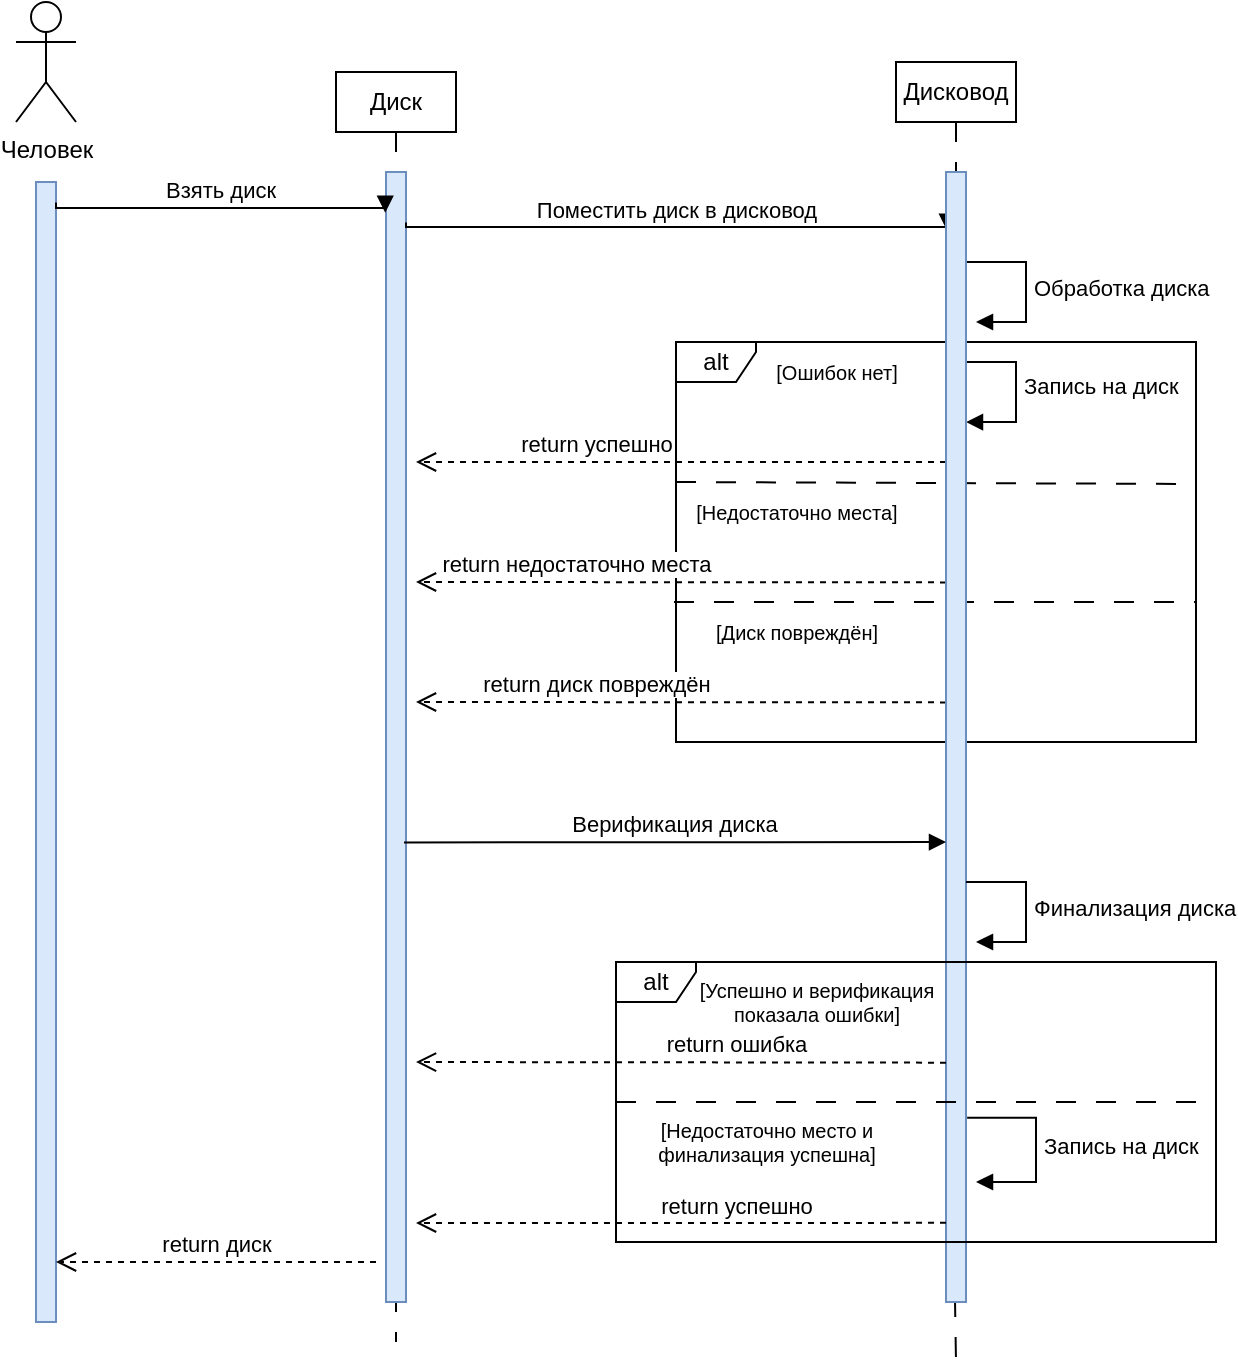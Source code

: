 <mxfile version="21.1.1" type="github">
  <diagram name="Страница 1" id="Cx0LHVYK1TykdZhs4_NA">
    <mxGraphModel dx="1434" dy="764" grid="1" gridSize="10" guides="1" tooltips="1" connect="1" arrows="1" fold="1" page="1" pageScale="1" pageWidth="827" pageHeight="1169" background="#ffffff" math="0" shadow="0">
      <root>
        <mxCell id="0" />
        <mxCell id="1" parent="0" />
        <mxCell id="Wvso3upgK6MAxTXSpco6-32" value="" style="endArrow=none;startArrow=none;endFill=0;startFill=0;endSize=8;html=1;verticalAlign=bottom;dashed=1;labelBackgroundColor=none;dashPattern=10 10;rounded=0;exitX=0.5;exitY=1;exitDx=0;exitDy=0;" edge="1" parent="1" source="Wvso3upgK6MAxTXSpco6-2">
          <mxGeometry width="160" relative="1" as="geometry">
            <mxPoint x="340" y="525" as="sourcePoint" />
            <mxPoint x="340" y="1130" as="targetPoint" />
          </mxGeometry>
        </mxCell>
        <mxCell id="Wvso3upgK6MAxTXSpco6-16" value="" style="rounded=0;whiteSpace=wrap;html=1;direction=south;fillColor=#dae8fc;strokeColor=#6c8ebf;" vertex="1" parent="1">
          <mxGeometry x="335" y="545" width="10" height="565" as="geometry" />
        </mxCell>
        <mxCell id="Wvso3upgK6MAxTXSpco6-30" value="alt" style="shape=umlFrame;whiteSpace=wrap;html=1;pointerEvents=0;recursiveResize=0;container=1;collapsible=0;width=40;height=20;" vertex="1" parent="1">
          <mxGeometry x="480" y="630" width="260" height="200" as="geometry" />
        </mxCell>
        <mxCell id="Wvso3upgK6MAxTXSpco6-38" value="[Ошибок нет]" style="text;html=1;align=center;verticalAlign=middle;resizable=0;points=[];autosize=1;strokeColor=none;fillColor=none;fontSize=10;" vertex="1" parent="Wvso3upgK6MAxTXSpco6-30">
          <mxGeometry x="40" width="80" height="30" as="geometry" />
        </mxCell>
        <mxCell id="Wvso3upgK6MAxTXSpco6-50" value="Запись на диск" style="html=1;align=left;spacingLeft=2;endArrow=block;rounded=0;edgeStyle=orthogonalEdgeStyle;curved=0;rounded=0;" edge="1" parent="Wvso3upgK6MAxTXSpco6-30">
          <mxGeometry relative="1" as="geometry">
            <mxPoint x="140" y="10.03" as="sourcePoint" />
            <Array as="points">
              <mxPoint x="170" y="40.03" />
            </Array>
            <mxPoint x="145" y="40.03" as="targetPoint" />
          </mxGeometry>
        </mxCell>
        <mxCell id="Wvso3upgK6MAxTXSpco6-52" value="" style="endArrow=none;startArrow=none;endFill=0;startFill=0;endSize=8;html=1;verticalAlign=bottom;dashed=1;labelBackgroundColor=none;dashPattern=10 10;rounded=0;entryX=1.003;entryY=0.257;entryDx=0;entryDy=0;entryPerimeter=0;exitX=0;exitY=0.257;exitDx=0;exitDy=0;exitPerimeter=0;" edge="1" parent="Wvso3upgK6MAxTXSpco6-30">
          <mxGeometry width="160" relative="1" as="geometry">
            <mxPoint x="-1" y="130.0" as="sourcePoint" />
            <mxPoint x="260" y="130.0" as="targetPoint" />
          </mxGeometry>
        </mxCell>
        <mxCell id="Wvso3upgK6MAxTXSpco6-60" value="[Недостаточно места]" style="text;html=1;align=center;verticalAlign=middle;resizable=0;points=[];autosize=1;strokeColor=none;fillColor=none;fontSize=10;" vertex="1" parent="Wvso3upgK6MAxTXSpco6-30">
          <mxGeometry y="70" width="120" height="30" as="geometry" />
        </mxCell>
        <mxCell id="Wvso3upgK6MAxTXSpco6-31" value="" style="endArrow=none;startArrow=none;endFill=0;startFill=0;endSize=8;html=1;verticalAlign=bottom;dashed=1;labelBackgroundColor=none;dashPattern=10 10;rounded=0;" edge="1" parent="Wvso3upgK6MAxTXSpco6-30">
          <mxGeometry width="160" relative="1" as="geometry">
            <mxPoint y="70" as="sourcePoint" />
            <mxPoint x="260" y="71" as="targetPoint" />
          </mxGeometry>
        </mxCell>
        <mxCell id="Wvso3upgK6MAxTXSpco6-64" value="return недостаточно места" style="html=1;verticalAlign=bottom;endArrow=open;dashed=1;endSize=8;edgeStyle=elbowEdgeStyle;elbow=vertical;curved=0;rounded=0;" edge="1" parent="Wvso3upgK6MAxTXSpco6-30">
          <mxGeometry x="0.396" relative="1" as="geometry">
            <mxPoint x="135" y="120.19" as="sourcePoint" />
            <mxPoint x="-130" y="120" as="targetPoint" />
            <mxPoint as="offset" />
          </mxGeometry>
        </mxCell>
        <mxCell id="Wvso3upgK6MAxTXSpco6-65" value="[Диск повреждён]" style="text;html=1;align=center;verticalAlign=middle;resizable=0;points=[];autosize=1;strokeColor=none;fillColor=none;fontSize=10;" vertex="1" parent="Wvso3upgK6MAxTXSpco6-30">
          <mxGeometry x="10" y="130" width="100" height="30" as="geometry" />
        </mxCell>
        <mxCell id="Wvso3upgK6MAxTXSpco6-66" value="return диск повреждён" style="html=1;verticalAlign=bottom;endArrow=open;dashed=1;endSize=8;edgeStyle=elbowEdgeStyle;elbow=vertical;curved=0;rounded=0;" edge="1" parent="Wvso3upgK6MAxTXSpco6-30">
          <mxGeometry x="0.321" relative="1" as="geometry">
            <mxPoint x="135" y="180.19" as="sourcePoint" />
            <mxPoint x="-130" y="180" as="targetPoint" />
            <mxPoint as="offset" />
          </mxGeometry>
        </mxCell>
        <mxCell id="Wvso3upgK6MAxTXSpco6-2" value="Диск" style="rounded=0;whiteSpace=wrap;html=1;" vertex="1" parent="1">
          <mxGeometry x="310" y="495" width="60" height="30" as="geometry" />
        </mxCell>
        <mxCell id="Wvso3upgK6MAxTXSpco6-3" value="Дисковод" style="rounded=0;whiteSpace=wrap;html=1;" vertex="1" parent="1">
          <mxGeometry x="590" y="490" width="60" height="30" as="geometry" />
        </mxCell>
        <mxCell id="Wvso3upgK6MAxTXSpco6-10" value="Человек" style="shape=umlActor;verticalLabelPosition=bottom;verticalAlign=top;html=1;" vertex="1" parent="1">
          <mxGeometry x="150" y="460" width="30" height="60" as="geometry" />
        </mxCell>
        <mxCell id="Wvso3upgK6MAxTXSpco6-15" value="" style="rounded=0;whiteSpace=wrap;html=1;direction=south;fillColor=#dae8fc;strokeColor=#6c8ebf;" vertex="1" parent="1">
          <mxGeometry x="160" y="550" width="10" height="570" as="geometry" />
        </mxCell>
        <mxCell id="Wvso3upgK6MAxTXSpco6-28" value="Обработка диска" style="html=1;align=left;spacingLeft=2;endArrow=block;rounded=0;edgeStyle=orthogonalEdgeStyle;curved=0;rounded=0;" edge="1" parent="1">
          <mxGeometry relative="1" as="geometry">
            <mxPoint x="625" y="590" as="sourcePoint" />
            <Array as="points">
              <mxPoint x="655" y="620" />
            </Array>
            <mxPoint x="630" y="620" as="targetPoint" />
          </mxGeometry>
        </mxCell>
        <mxCell id="Wvso3upgK6MAxTXSpco6-37" value="" style="endArrow=none;startArrow=none;endFill=0;startFill=0;endSize=8;html=1;verticalAlign=bottom;dashed=1;labelBackgroundColor=none;dashPattern=10 10;rounded=0;exitX=0.5;exitY=1;exitDx=0;exitDy=0;" edge="1" parent="1" source="Wvso3upgK6MAxTXSpco6-18">
          <mxGeometry width="160" relative="1" as="geometry">
            <mxPoint x="620" y="520" as="sourcePoint" />
            <mxPoint x="620" y="1140" as="targetPoint" />
          </mxGeometry>
        </mxCell>
        <mxCell id="Wvso3upgK6MAxTXSpco6-41" value="&lt;br&gt;Взять диск" style="html=1;verticalAlign=bottom;endArrow=block;edgeStyle=elbowEdgeStyle;elbow=vertical;curved=0;rounded=0;entryX=0.036;entryY=1.038;entryDx=0;entryDy=0;entryPerimeter=0;" edge="1" parent="1" target="Wvso3upgK6MAxTXSpco6-16">
          <mxGeometry width="80" relative="1" as="geometry">
            <mxPoint x="170" y="560.19" as="sourcePoint" />
            <mxPoint x="320" y="562" as="targetPoint" />
          </mxGeometry>
        </mxCell>
        <mxCell id="Wvso3upgK6MAxTXSpco6-42" value="Поместить диск в дисковод" style="html=1;verticalAlign=bottom;endArrow=block;edgeStyle=elbowEdgeStyle;elbow=vertical;curved=0;rounded=0;entryX=0.052;entryY=0.943;entryDx=0;entryDy=0;entryPerimeter=0;" edge="1" parent="1" target="Wvso3upgK6MAxTXSpco6-18">
          <mxGeometry width="80" relative="1" as="geometry">
            <mxPoint x="345" y="570.19" as="sourcePoint" />
            <mxPoint x="610" y="570" as="targetPoint" />
          </mxGeometry>
        </mxCell>
        <mxCell id="Wvso3upgK6MAxTXSpco6-51" value="return диск" style="html=1;verticalAlign=bottom;endArrow=open;dashed=1;endSize=8;edgeStyle=elbowEdgeStyle;elbow=vertical;curved=0;rounded=0;" edge="1" parent="1">
          <mxGeometry relative="1" as="geometry">
            <mxPoint x="330" y="1090" as="sourcePoint" />
            <mxPoint x="170" y="1090.19" as="targetPoint" />
          </mxGeometry>
        </mxCell>
        <mxCell id="Wvso3upgK6MAxTXSpco6-59" value="return успешно" style="html=1;verticalAlign=bottom;endArrow=open;dashed=1;endSize=8;edgeStyle=elbowEdgeStyle;elbow=vertical;curved=0;rounded=0;" edge="1" parent="1">
          <mxGeometry x="0.32" relative="1" as="geometry">
            <mxPoint x="615" y="690" as="sourcePoint" />
            <mxPoint x="350" y="690" as="targetPoint" />
            <mxPoint as="offset" />
          </mxGeometry>
        </mxCell>
        <mxCell id="Wvso3upgK6MAxTXSpco6-62" value="" style="endArrow=none;startArrow=none;endFill=0;startFill=0;endSize=8;html=1;verticalAlign=bottom;dashed=1;labelBackgroundColor=none;dashPattern=10 10;rounded=0;exitX=0.5;exitY=1;exitDx=0;exitDy=0;" edge="1" parent="1" source="Wvso3upgK6MAxTXSpco6-3" target="Wvso3upgK6MAxTXSpco6-18">
          <mxGeometry width="160" relative="1" as="geometry">
            <mxPoint x="620" y="520" as="sourcePoint" />
            <mxPoint x="620" y="1040.571" as="targetPoint" />
          </mxGeometry>
        </mxCell>
        <mxCell id="Wvso3upgK6MAxTXSpco6-18" value="" style="rounded=0;whiteSpace=wrap;html=1;direction=south;fillColor=#dae8fc;strokeColor=#6c8ebf;" vertex="1" parent="1">
          <mxGeometry x="615" y="545" width="10" height="565" as="geometry" />
        </mxCell>
        <mxCell id="Wvso3upgK6MAxTXSpco6-77" value="Верификация диска" style="html=1;verticalAlign=bottom;endArrow=block;edgeStyle=elbowEdgeStyle;elbow=vertical;curved=0;rounded=0;entryX=0.052;entryY=0.943;entryDx=0;entryDy=0;entryPerimeter=0;" edge="1" parent="1">
          <mxGeometry width="80" relative="1" as="geometry">
            <mxPoint x="344" y="880.19" as="sourcePoint" />
            <mxPoint x="615" y="880" as="targetPoint" />
          </mxGeometry>
        </mxCell>
        <mxCell id="Wvso3upgK6MAxTXSpco6-78" value="alt" style="shape=umlFrame;whiteSpace=wrap;html=1;pointerEvents=0;recursiveResize=0;container=1;collapsible=0;width=40;height=20;" vertex="1" parent="1">
          <mxGeometry x="450" y="940" width="300" height="140" as="geometry" />
        </mxCell>
        <mxCell id="Wvso3upgK6MAxTXSpco6-79" value="[Успешно и&amp;nbsp;верификация &lt;br style=&quot;font-size: 10px;&quot;&gt;показала ошибки]" style="text;html=1;align=center;verticalAlign=middle;resizable=0;points=[];autosize=1;strokeColor=none;fillColor=none;fontSize=10;" vertex="1" parent="Wvso3upgK6MAxTXSpco6-78">
          <mxGeometry x="30" width="140" height="40" as="geometry" />
        </mxCell>
        <mxCell id="Wvso3upgK6MAxTXSpco6-83" value="" style="endArrow=none;startArrow=none;endFill=0;startFill=0;endSize=8;html=1;verticalAlign=bottom;dashed=1;labelBackgroundColor=none;dashPattern=10 10;rounded=0;entryX=1;entryY=0.5;entryDx=0;entryDy=0;entryPerimeter=0;" edge="1" parent="Wvso3upgK6MAxTXSpco6-78" target="Wvso3upgK6MAxTXSpco6-78">
          <mxGeometry width="160" relative="1" as="geometry">
            <mxPoint y="70" as="sourcePoint" />
            <mxPoint x="260" y="70" as="targetPoint" />
          </mxGeometry>
        </mxCell>
        <mxCell id="Wvso3upgK6MAxTXSpco6-87" value="return ошибка" style="html=1;verticalAlign=bottom;endArrow=open;dashed=1;endSize=8;edgeStyle=elbowEdgeStyle;elbow=vertical;curved=0;rounded=0;" edge="1" parent="Wvso3upgK6MAxTXSpco6-78">
          <mxGeometry x="-0.208" relative="1" as="geometry">
            <mxPoint x="165" y="50.33" as="sourcePoint" />
            <mxPoint x="-100" y="50" as="targetPoint" />
            <mxPoint as="offset" />
          </mxGeometry>
        </mxCell>
        <mxCell id="Wvso3upgK6MAxTXSpco6-88" value="[Недостаточно место и &lt;br&gt;финализация успешна]" style="text;html=1;align=center;verticalAlign=middle;resizable=0;points=[];autosize=1;strokeColor=none;fillColor=none;fontSize=10;" vertex="1" parent="Wvso3upgK6MAxTXSpco6-78">
          <mxGeometry x="10" y="70" width="130" height="40" as="geometry" />
        </mxCell>
        <mxCell id="Wvso3upgK6MAxTXSpco6-90" value="Запись на диск" style="html=1;align=left;spacingLeft=2;endArrow=block;rounded=0;edgeStyle=orthogonalEdgeStyle;curved=0;rounded=0;exitX=0.837;exitY=-0.057;exitDx=0;exitDy=0;exitPerimeter=0;" edge="1" parent="Wvso3upgK6MAxTXSpco6-78" source="Wvso3upgK6MAxTXSpco6-18">
          <mxGeometry relative="1" as="geometry">
            <mxPoint x="180" y="79.97" as="sourcePoint" />
            <Array as="points">
              <mxPoint x="210" y="78" />
              <mxPoint x="210" y="110" />
            </Array>
            <mxPoint x="180" y="110" as="targetPoint" />
          </mxGeometry>
        </mxCell>
        <mxCell id="Wvso3upgK6MAxTXSpco6-91" value="return успешно" style="html=1;verticalAlign=bottom;endArrow=open;dashed=1;endSize=8;edgeStyle=elbowEdgeStyle;elbow=vertical;curved=0;rounded=0;" edge="1" parent="Wvso3upgK6MAxTXSpco6-78">
          <mxGeometry x="-0.208" relative="1" as="geometry">
            <mxPoint x="165" y="130.43" as="sourcePoint" />
            <mxPoint x="-100" y="130.1" as="targetPoint" />
            <mxPoint as="offset" />
          </mxGeometry>
        </mxCell>
        <mxCell id="Wvso3upgK6MAxTXSpco6-89" value="Финализация диска" style="html=1;align=left;spacingLeft=2;endArrow=block;rounded=0;edgeStyle=orthogonalEdgeStyle;curved=0;rounded=0;" edge="1" parent="1">
          <mxGeometry relative="1" as="geometry">
            <mxPoint x="625" y="900" as="sourcePoint" />
            <Array as="points">
              <mxPoint x="655" y="930" />
            </Array>
            <mxPoint x="630" y="930" as="targetPoint" />
          </mxGeometry>
        </mxCell>
      </root>
    </mxGraphModel>
  </diagram>
</mxfile>
